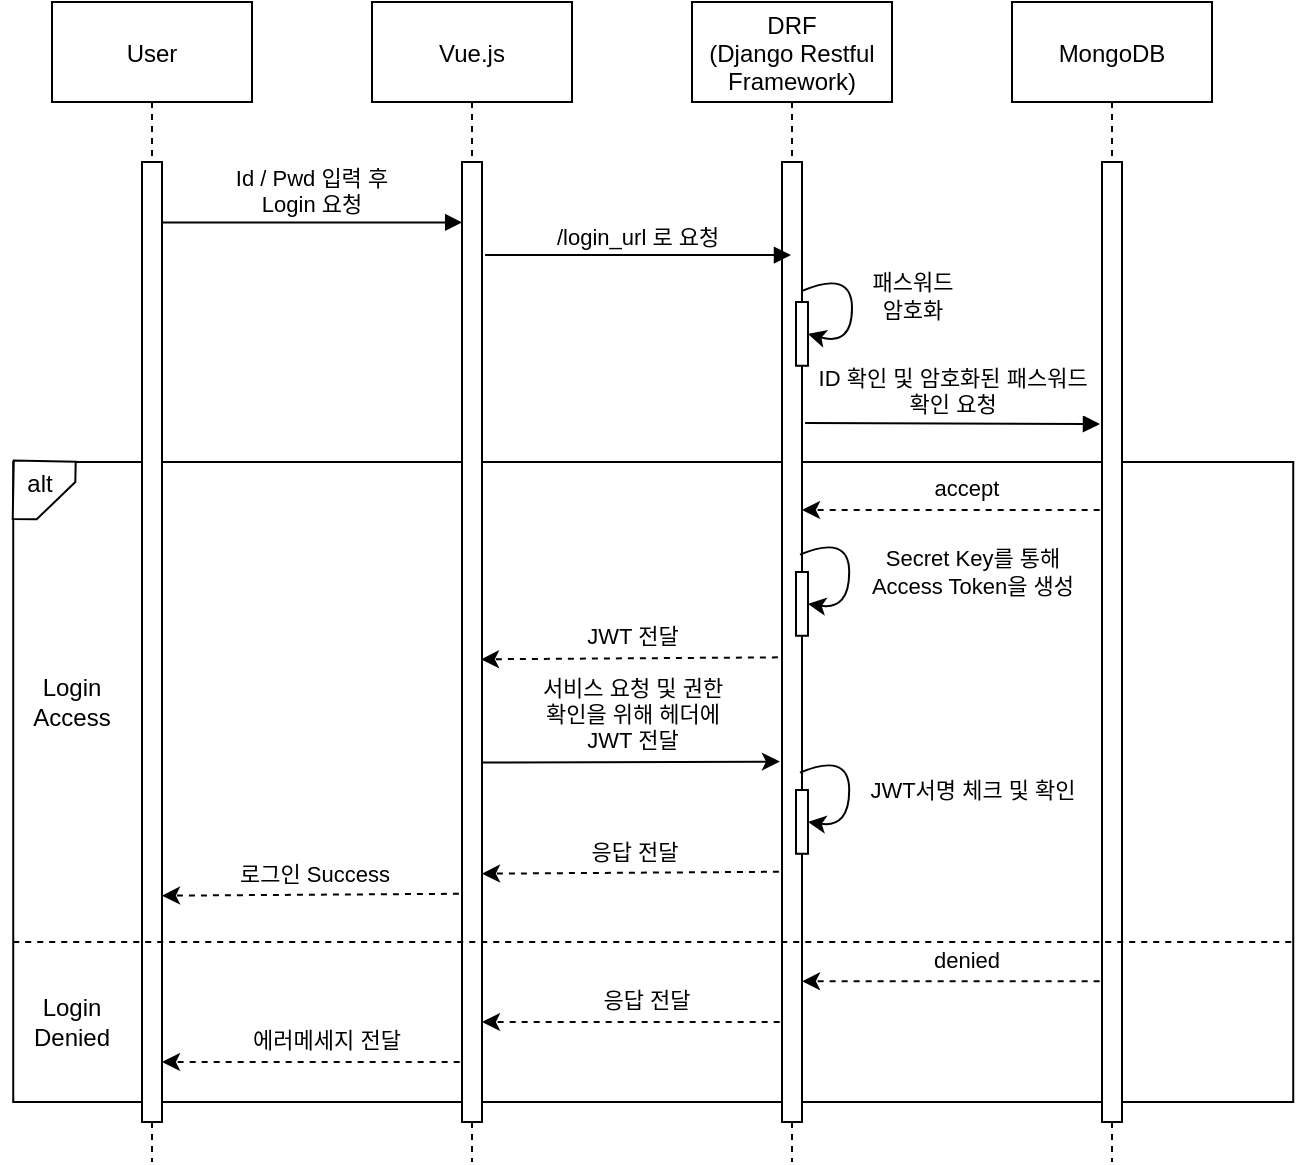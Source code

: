 <mxfile version="14.4.8" type="device"><diagram id="kgpKYQtTHZ0yAKxKKP6v" name="Page-1"><mxGraphModel dx="1056" dy="601" grid="1" gridSize="10" guides="1" tooltips="1" connect="1" arrows="1" fold="1" page="1" pageScale="1" pageWidth="850" pageHeight="1100" math="0" shadow="0"><root><mxCell id="0"/><mxCell id="1" parent="0"/><mxCell id="MQ95X-wRmtkVDU1jFuG7-9" value="" style="rounded=0;whiteSpace=wrap;html=1;" vertex="1" parent="1"><mxGeometry x="100.62" y="310" width="640" height="320" as="geometry"/></mxCell><mxCell id="3nuBFxr9cyL0pnOWT2aG-1" value="User" style="shape=umlLifeline;perimeter=lifelinePerimeter;container=1;collapsible=0;recursiveResize=0;rounded=0;shadow=0;strokeWidth=1;size=50;" parent="1" vertex="1"><mxGeometry x="120" y="80" width="100" height="580" as="geometry"/></mxCell><mxCell id="3nuBFxr9cyL0pnOWT2aG-2" value="" style="points=[];perimeter=orthogonalPerimeter;rounded=0;shadow=0;strokeWidth=1;" parent="3nuBFxr9cyL0pnOWT2aG-1" vertex="1"><mxGeometry x="45" y="80" width="10" height="480" as="geometry"/></mxCell><mxCell id="3nuBFxr9cyL0pnOWT2aG-5" value="Vue.js" style="shape=umlLifeline;perimeter=lifelinePerimeter;container=1;collapsible=0;recursiveResize=0;rounded=0;shadow=0;strokeWidth=1;size=50;" parent="1" vertex="1"><mxGeometry x="280" y="80" width="100" height="580" as="geometry"/></mxCell><mxCell id="3nuBFxr9cyL0pnOWT2aG-6" value="" style="points=[];perimeter=orthogonalPerimeter;rounded=0;shadow=0;strokeWidth=1;" parent="3nuBFxr9cyL0pnOWT2aG-5" vertex="1"><mxGeometry x="45" y="80" width="10" height="480" as="geometry"/></mxCell><mxCell id="3nuBFxr9cyL0pnOWT2aG-8" value="Id / Pwd 입력 후&#10;Login 요청" style="verticalAlign=bottom;endArrow=block;entryX=0.01;entryY=0.063;shadow=0;strokeWidth=1;entryDx=0;entryDy=0;entryPerimeter=0;" parent="1" source="3nuBFxr9cyL0pnOWT2aG-2" target="3nuBFxr9cyL0pnOWT2aG-6" edge="1"><mxGeometry relative="1" as="geometry"><mxPoint x="275" y="160" as="sourcePoint"/></mxGeometry></mxCell><mxCell id="MQ95X-wRmtkVDU1jFuG7-1" value="DRF&#10;(Django Restful&#10;Framework)" style="shape=umlLifeline;perimeter=lifelinePerimeter;container=1;collapsible=0;recursiveResize=0;rounded=0;shadow=0;strokeWidth=1;size=50;" vertex="1" parent="1"><mxGeometry x="440" y="80" width="100" height="580" as="geometry"/></mxCell><mxCell id="MQ95X-wRmtkVDU1jFuG7-2" value="" style="points=[];perimeter=orthogonalPerimeter;rounded=0;shadow=0;strokeWidth=1;" vertex="1" parent="MQ95X-wRmtkVDU1jFuG7-1"><mxGeometry x="45" y="80" width="10" height="480" as="geometry"/></mxCell><mxCell id="MQ95X-wRmtkVDU1jFuG7-8" value="패스워드 &lt;br&gt;암호화" style="curved=1;endArrow=classic;html=1;exitX=1.04;exitY=0.134;exitDx=0;exitDy=0;exitPerimeter=0;entryX=1;entryY=0.5;entryDx=0;entryDy=0;" edge="1" parent="MQ95X-wRmtkVDU1jFuG7-1" source="MQ95X-wRmtkVDU1jFuG7-2" target="MQ95X-wRmtkVDU1jFuG7-26"><mxGeometry x="-0.082" y="30" width="50" height="50" relative="1" as="geometry"><mxPoint x="110" y="90" as="sourcePoint"/><mxPoint x="160" y="40" as="targetPoint"/><Array as="points"><mxPoint x="80" y="134"/><mxPoint x="80" y="172"/></Array><mxPoint as="offset"/></mxGeometry></mxCell><mxCell id="MQ95X-wRmtkVDU1jFuG7-26" value="" style="rounded=0;whiteSpace=wrap;html=1;" vertex="1" parent="MQ95X-wRmtkVDU1jFuG7-1"><mxGeometry x="52" y="150" width="6" height="31.88" as="geometry"/></mxCell><mxCell id="MQ95X-wRmtkVDU1jFuG7-3" value="MongoDB" style="shape=umlLifeline;perimeter=lifelinePerimeter;container=1;collapsible=0;recursiveResize=0;rounded=0;shadow=0;strokeWidth=1;size=50;" vertex="1" parent="1"><mxGeometry x="600" y="80" width="100" height="580" as="geometry"/></mxCell><mxCell id="MQ95X-wRmtkVDU1jFuG7-4" value="" style="points=[];perimeter=orthogonalPerimeter;rounded=0;shadow=0;strokeWidth=1;" vertex="1" parent="MQ95X-wRmtkVDU1jFuG7-3"><mxGeometry x="45" y="80" width="10" height="480" as="geometry"/></mxCell><mxCell id="MQ95X-wRmtkVDU1jFuG7-6" value="/login_url 로 요청" style="verticalAlign=bottom;endArrow=block;shadow=0;strokeWidth=1;exitX=1.156;exitY=0.097;exitDx=0;exitDy=0;exitPerimeter=0;" edge="1" parent="1" source="3nuBFxr9cyL0pnOWT2aG-6" target="MQ95X-wRmtkVDU1jFuG7-1"><mxGeometry relative="1" as="geometry"><mxPoint x="340" y="200" as="sourcePoint"/><mxPoint x="480" y="200" as="targetPoint"/></mxGeometry></mxCell><mxCell id="MQ95X-wRmtkVDU1jFuG7-7" value="ID 확인 및 암호화된 패스워드&#10;확인 요청" style="verticalAlign=bottom;endArrow=block;shadow=0;strokeWidth=1;exitX=1.156;exitY=0.272;exitDx=0;exitDy=0;exitPerimeter=0;" edge="1" parent="1" source="MQ95X-wRmtkVDU1jFuG7-2"><mxGeometry x="0.004" y="1" relative="1" as="geometry"><mxPoint x="510" y="291" as="sourcePoint"/><mxPoint x="644" y="291" as="targetPoint"/><mxPoint as="offset"/></mxGeometry></mxCell><mxCell id="MQ95X-wRmtkVDU1jFuG7-11" value="" style="endArrow=none;dashed=1;html=1;exitX=0;exitY=0.75;exitDx=0;exitDy=0;entryX=1;entryY=0.75;entryDx=0;entryDy=0;" edge="1" parent="1" source="MQ95X-wRmtkVDU1jFuG7-9" target="MQ95X-wRmtkVDU1jFuG7-9"><mxGeometry width="50" height="50" relative="1" as="geometry"><mxPoint x="360" y="440" as="sourcePoint"/><mxPoint x="410" y="390" as="targetPoint"/></mxGeometry></mxCell><mxCell id="MQ95X-wRmtkVDU1jFuG7-15" value="" style="shape=card;whiteSpace=wrap;html=1;rotation=-179;size=19;" vertex="1" parent="1"><mxGeometry x="100.62" y="309.58" width="30.97" height="29.14" as="geometry"/></mxCell><mxCell id="MQ95X-wRmtkVDU1jFuG7-16" value="alt" style="text;html=1;strokeColor=none;fillColor=none;align=center;verticalAlign=middle;whiteSpace=wrap;rounded=0;" vertex="1" parent="1"><mxGeometry x="94" y="311" width="40" height="20" as="geometry"/></mxCell><mxCell id="MQ95X-wRmtkVDU1jFuG7-17" value="" style="endArrow=classic;html=1;exitX=-0.118;exitY=0.352;exitDx=0;exitDy=0;exitPerimeter=0;dashed=1;" edge="1" parent="1"><mxGeometry width="50" height="50" relative="1" as="geometry"><mxPoint x="643.82" y="333.96" as="sourcePoint"/><mxPoint x="495" y="333.96" as="targetPoint"/></mxGeometry></mxCell><mxCell id="MQ95X-wRmtkVDU1jFuG7-18" value="accept" style="edgeLabel;html=1;align=center;verticalAlign=middle;resizable=0;points=[];" vertex="1" connectable="0" parent="MQ95X-wRmtkVDU1jFuG7-17"><mxGeometry x="-0.14" y="-1" relative="1" as="geometry"><mxPoint x="-3" y="-10" as="offset"/></mxGeometry></mxCell><mxCell id="MQ95X-wRmtkVDU1jFuG7-19" value="Login&lt;br&gt;Access" style="text;html=1;strokeColor=none;fillColor=none;align=center;verticalAlign=middle;whiteSpace=wrap;rounded=0;" vertex="1" parent="1"><mxGeometry x="109.62" y="420" width="40" height="20" as="geometry"/></mxCell><mxCell id="MQ95X-wRmtkVDU1jFuG7-20" value="Login&lt;br&gt;Denied" style="text;html=1;strokeColor=none;fillColor=none;align=center;verticalAlign=middle;whiteSpace=wrap;rounded=0;" vertex="1" parent="1"><mxGeometry x="109.62" y="580" width="40" height="20" as="geometry"/></mxCell><mxCell id="MQ95X-wRmtkVDU1jFuG7-24" value="Secret Key를 통해&lt;br&gt;Access Token을 생성" style="curved=1;endArrow=classic;html=1;exitX=1.04;exitY=0.134;exitDx=0;exitDy=0;exitPerimeter=0;entryX=1;entryY=0.5;entryDx=0;entryDy=0;" edge="1" parent="1"><mxGeometry x="0.068" y="61" width="50" height="50" relative="1" as="geometry"><mxPoint x="494.0" y="356.32" as="sourcePoint"/><mxPoint x="498.0" y="380.94" as="targetPoint"/><Array as="points"><mxPoint x="518.6" y="346"/><mxPoint x="518.6" y="384"/></Array><mxPoint as="offset"/></mxGeometry></mxCell><mxCell id="MQ95X-wRmtkVDU1jFuG7-25" value="" style="rounded=0;whiteSpace=wrap;html=1;" vertex="1" parent="1"><mxGeometry x="492" y="365" width="6" height="31.88" as="geometry"/></mxCell><mxCell id="MQ95X-wRmtkVDU1jFuG7-27" value="" style="endArrow=classic;html=1;exitX=-0.206;exitY=0.541;exitDx=0;exitDy=0;exitPerimeter=0;dashed=1;entryX=0.948;entryY=0.543;entryDx=0;entryDy=0;entryPerimeter=0;" edge="1" parent="1"><mxGeometry width="50" height="50" relative="1" as="geometry"><mxPoint x="482.94" y="407.68" as="sourcePoint"/><mxPoint x="334.48" y="408.64" as="targetPoint"/></mxGeometry></mxCell><mxCell id="MQ95X-wRmtkVDU1jFuG7-28" value="JWT 전달" style="edgeLabel;html=1;align=center;verticalAlign=middle;resizable=0;points=[];" vertex="1" connectable="0" parent="MQ95X-wRmtkVDU1jFuG7-27"><mxGeometry x="-0.14" y="-1" relative="1" as="geometry"><mxPoint x="-9" y="-10" as="offset"/></mxGeometry></mxCell><mxCell id="MQ95X-wRmtkVDU1jFuG7-29" value="" style="endArrow=classic;html=1;entryX=-0.105;entryY=0.585;entryDx=0;entryDy=0;entryPerimeter=0;exitX=0.984;exitY=0.586;exitDx=0;exitDy=0;exitPerimeter=0;" edge="1" parent="1"><mxGeometry width="50" height="50" relative="1" as="geometry"><mxPoint x="334.84" y="460.28" as="sourcePoint"/><mxPoint x="483.95" y="459.8" as="targetPoint"/></mxGeometry></mxCell><mxCell id="MQ95X-wRmtkVDU1jFuG7-30" value="서비스 요청 및 권한 &lt;br&gt;확인을 위해 헤더에&lt;br&gt;JWT 전달" style="edgeLabel;html=1;align=center;verticalAlign=middle;resizable=0;points=[];" vertex="1" connectable="0" parent="MQ95X-wRmtkVDU1jFuG7-29"><mxGeometry x="-0.14" y="-1" relative="1" as="geometry"><mxPoint x="11.02" y="-25.07" as="offset"/></mxGeometry></mxCell><mxCell id="MQ95X-wRmtkVDU1jFuG7-31" value="JWT서명 체크 및 확인" style="curved=1;endArrow=classic;html=1;exitX=1.04;exitY=0.134;exitDx=0;exitDy=0;exitPerimeter=0;entryX=1;entryY=0.5;entryDx=0;entryDy=0;" edge="1" parent="1"><mxGeometry x="0.068" y="61" width="50" height="50" relative="1" as="geometry"><mxPoint x="494" y="465.32" as="sourcePoint"/><mxPoint x="498" y="489.94" as="targetPoint"/><Array as="points"><mxPoint x="518.6" y="455"/><mxPoint x="518.6" y="493"/></Array><mxPoint as="offset"/></mxGeometry></mxCell><mxCell id="MQ95X-wRmtkVDU1jFuG7-32" value="" style="rounded=0;whiteSpace=wrap;html=1;" vertex="1" parent="1"><mxGeometry x="492" y="474" width="6" height="31.88" as="geometry"/></mxCell><mxCell id="MQ95X-wRmtkVDU1jFuG7-33" value="" style="endArrow=classic;html=1;exitX=-0.206;exitY=0.541;exitDx=0;exitDy=0;exitPerimeter=0;dashed=1;entryX=0.948;entryY=0.543;entryDx=0;entryDy=0;entryPerimeter=0;" edge="1" parent="1"><mxGeometry width="50" height="50" relative="1" as="geometry"><mxPoint x="483.46" y="514.88" as="sourcePoint"/><mxPoint x="335" y="515.84" as="targetPoint"/></mxGeometry></mxCell><mxCell id="MQ95X-wRmtkVDU1jFuG7-34" value="응답 전달" style="edgeLabel;html=1;align=center;verticalAlign=middle;resizable=0;points=[];" vertex="1" connectable="0" parent="MQ95X-wRmtkVDU1jFuG7-33"><mxGeometry x="-0.14" y="-1" relative="1" as="geometry"><mxPoint x="-9" y="-10" as="offset"/></mxGeometry></mxCell><mxCell id="MQ95X-wRmtkVDU1jFuG7-35" value="" style="endArrow=classic;html=1;exitX=-0.206;exitY=0.541;exitDx=0;exitDy=0;exitPerimeter=0;dashed=1;entryX=0.948;entryY=0.543;entryDx=0;entryDy=0;entryPerimeter=0;" edge="1" parent="1"><mxGeometry width="50" height="50" relative="1" as="geometry"><mxPoint x="323.46" y="525.88" as="sourcePoint"/><mxPoint x="175" y="526.84" as="targetPoint"/></mxGeometry></mxCell><mxCell id="MQ95X-wRmtkVDU1jFuG7-36" value="로그인 Success" style="edgeLabel;html=1;align=center;verticalAlign=middle;resizable=0;points=[];" vertex="1" connectable="0" parent="MQ95X-wRmtkVDU1jFuG7-35"><mxGeometry x="-0.14" y="-1" relative="1" as="geometry"><mxPoint x="-9" y="-10" as="offset"/></mxGeometry></mxCell><mxCell id="MQ95X-wRmtkVDU1jFuG7-38" value="" style="endArrow=classic;html=1;exitX=-0.118;exitY=0.352;exitDx=0;exitDy=0;exitPerimeter=0;dashed=1;" edge="1" parent="1"><mxGeometry width="50" height="50" relative="1" as="geometry"><mxPoint x="643.82" y="569.66" as="sourcePoint"/><mxPoint x="495" y="569.66" as="targetPoint"/></mxGeometry></mxCell><mxCell id="MQ95X-wRmtkVDU1jFuG7-39" value="denied" style="edgeLabel;html=1;align=center;verticalAlign=middle;resizable=0;points=[];" vertex="1" connectable="0" parent="MQ95X-wRmtkVDU1jFuG7-38"><mxGeometry x="-0.14" y="-1" relative="1" as="geometry"><mxPoint x="-3" y="-10" as="offset"/></mxGeometry></mxCell><mxCell id="MQ95X-wRmtkVDU1jFuG7-40" value="" style="endArrow=classic;html=1;exitX=-0.118;exitY=0.352;exitDx=0;exitDy=0;exitPerimeter=0;dashed=1;" edge="1" parent="1"><mxGeometry width="50" height="50" relative="1" as="geometry"><mxPoint x="483.82" y="590.0" as="sourcePoint"/><mxPoint x="335" y="590.0" as="targetPoint"/></mxGeometry></mxCell><mxCell id="MQ95X-wRmtkVDU1jFuG7-41" value="응답 전달" style="edgeLabel;html=1;align=center;verticalAlign=middle;resizable=0;points=[];" vertex="1" connectable="0" parent="MQ95X-wRmtkVDU1jFuG7-40"><mxGeometry x="-0.14" y="-1" relative="1" as="geometry"><mxPoint x="-3" y="-10" as="offset"/></mxGeometry></mxCell><mxCell id="MQ95X-wRmtkVDU1jFuG7-42" value="" style="endArrow=classic;html=1;exitX=-0.118;exitY=0.352;exitDx=0;exitDy=0;exitPerimeter=0;dashed=1;" edge="1" parent="1"><mxGeometry width="50" height="50" relative="1" as="geometry"><mxPoint x="323.82" y="610.0" as="sourcePoint"/><mxPoint x="175" y="610.0" as="targetPoint"/></mxGeometry></mxCell><mxCell id="MQ95X-wRmtkVDU1jFuG7-43" value="에러메세지 전달" style="edgeLabel;html=1;align=center;verticalAlign=middle;resizable=0;points=[];" vertex="1" connectable="0" parent="MQ95X-wRmtkVDU1jFuG7-42"><mxGeometry x="-0.14" y="-1" relative="1" as="geometry"><mxPoint x="-3" y="-10" as="offset"/></mxGeometry></mxCell></root></mxGraphModel></diagram></mxfile>
